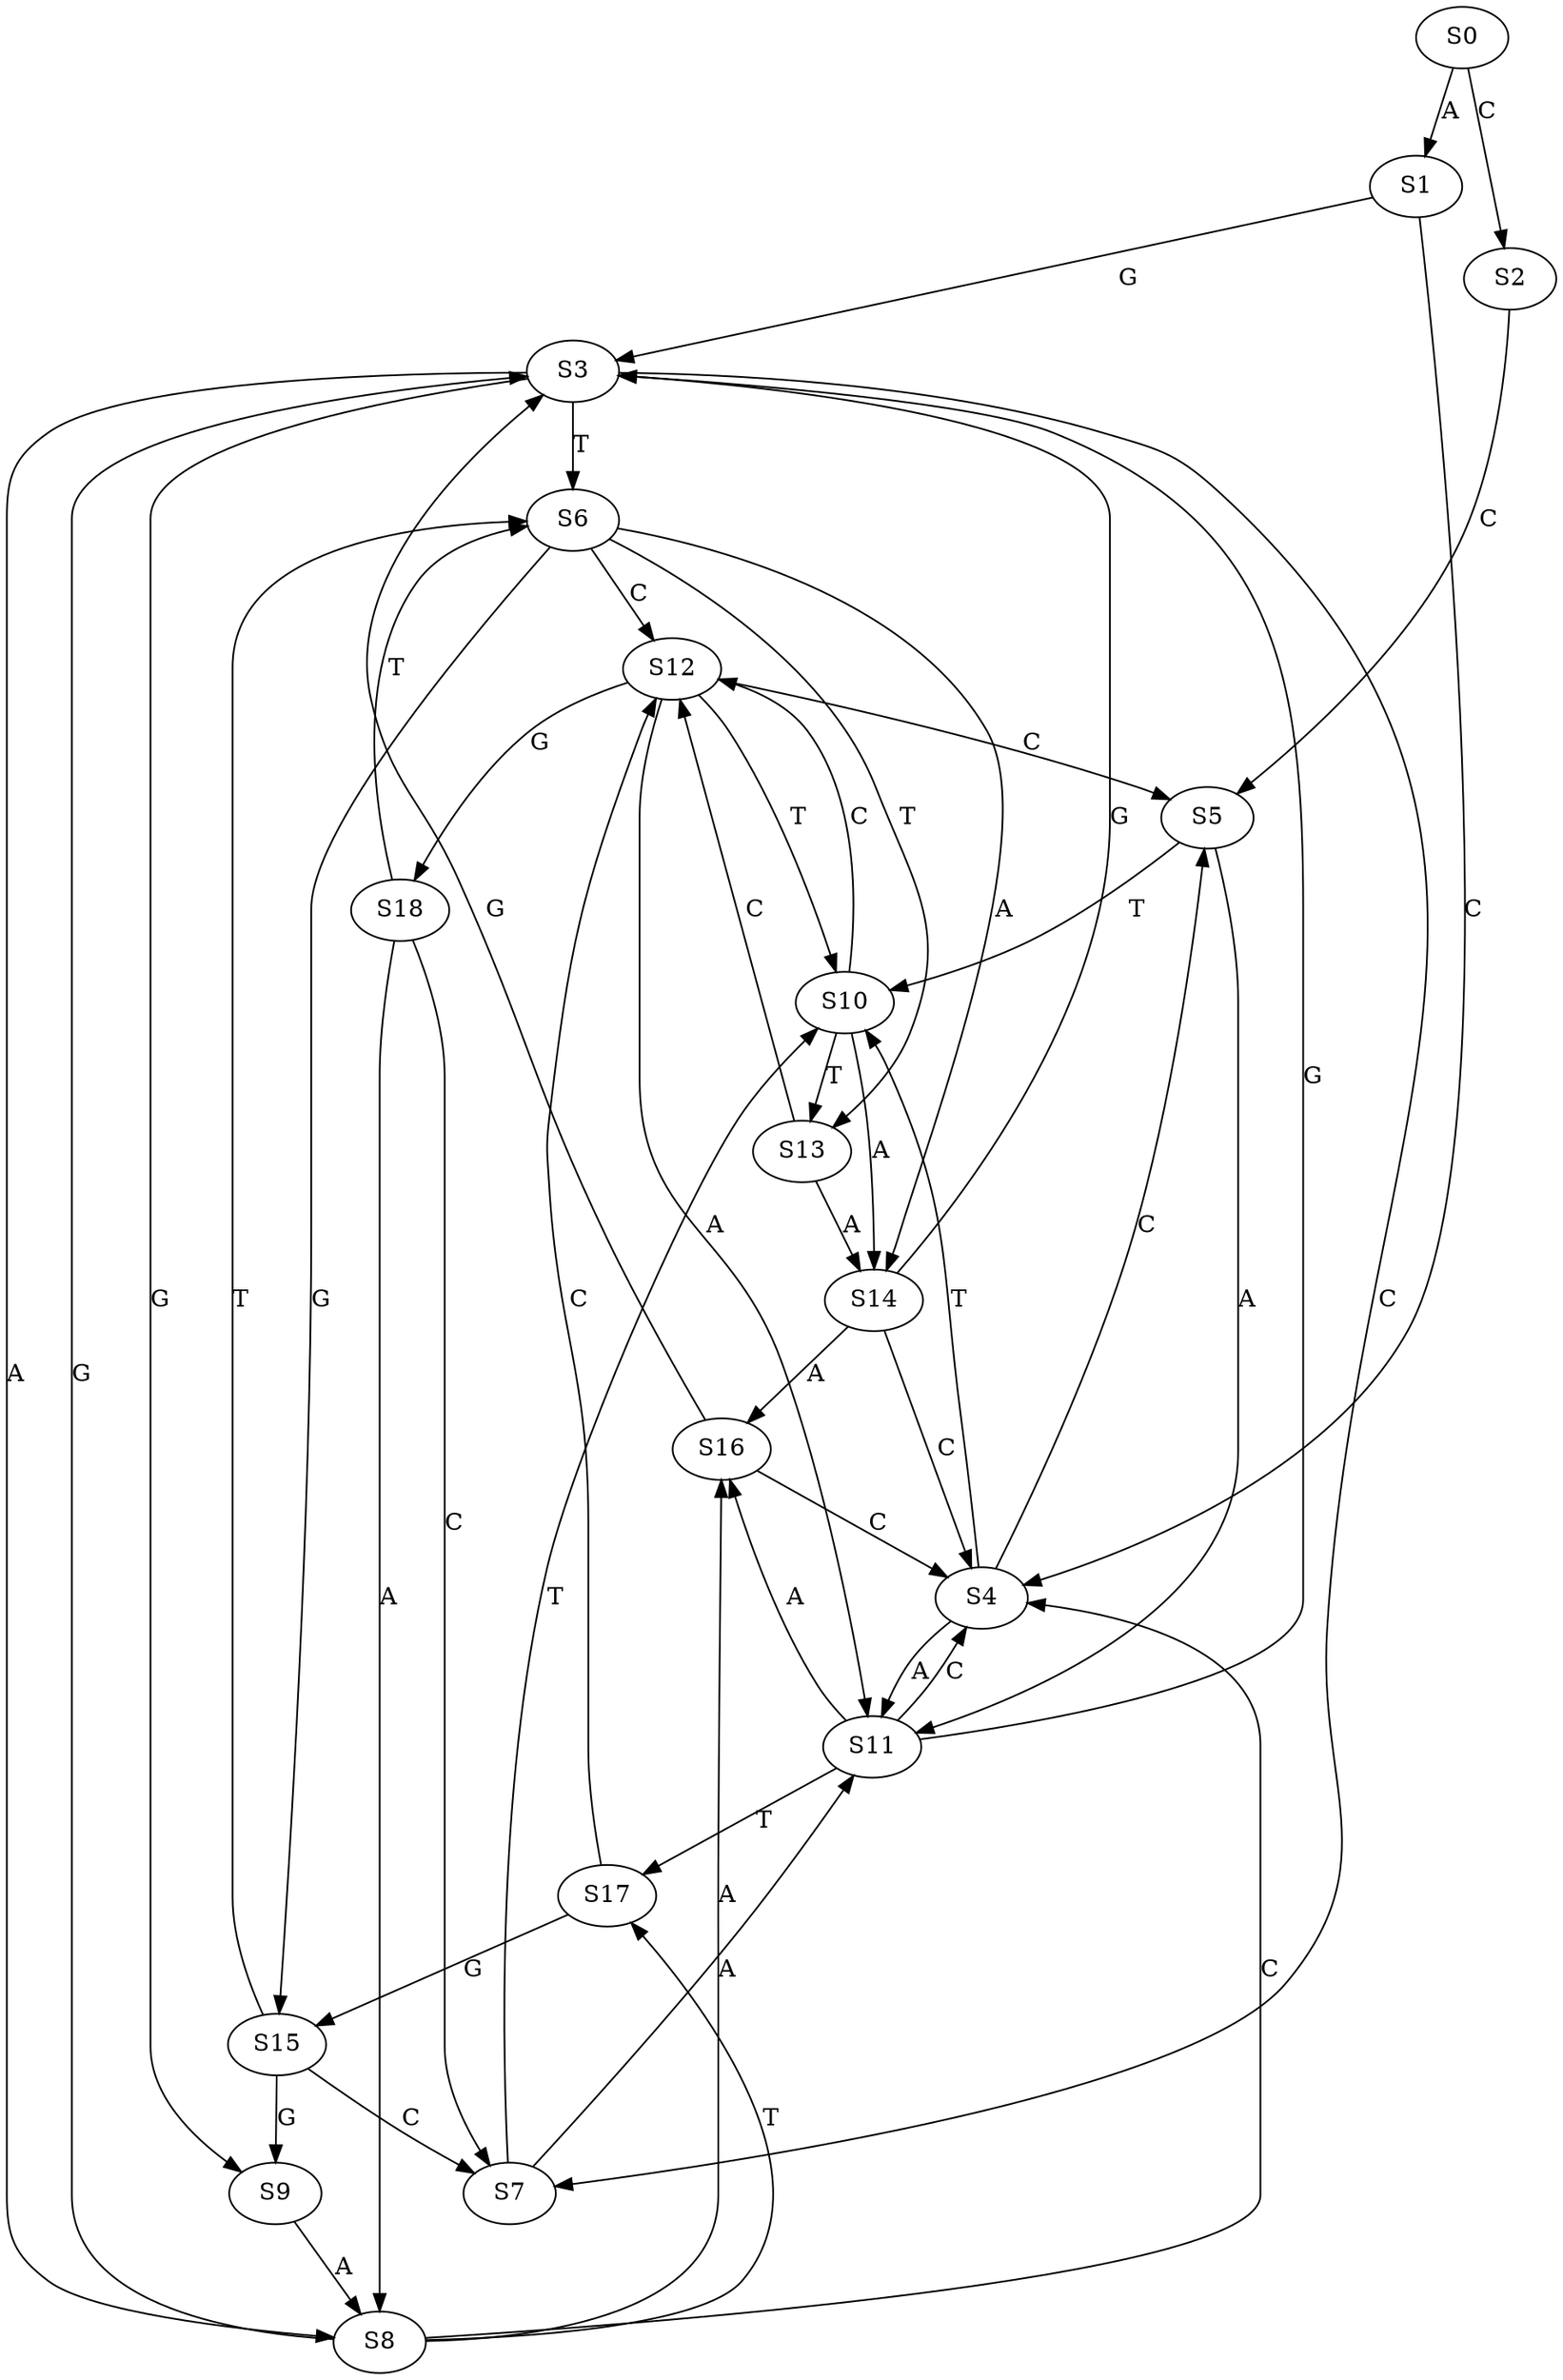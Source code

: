 strict digraph  {
	S0 -> S1 [ label = A ];
	S0 -> S2 [ label = C ];
	S1 -> S3 [ label = G ];
	S1 -> S4 [ label = C ];
	S2 -> S5 [ label = C ];
	S3 -> S6 [ label = T ];
	S3 -> S7 [ label = C ];
	S3 -> S8 [ label = A ];
	S3 -> S9 [ label = G ];
	S4 -> S5 [ label = C ];
	S4 -> S10 [ label = T ];
	S4 -> S11 [ label = A ];
	S5 -> S11 [ label = A ];
	S5 -> S10 [ label = T ];
	S6 -> S12 [ label = C ];
	S6 -> S13 [ label = T ];
	S6 -> S14 [ label = A ];
	S6 -> S15 [ label = G ];
	S7 -> S11 [ label = A ];
	S7 -> S10 [ label = T ];
	S8 -> S16 [ label = A ];
	S8 -> S17 [ label = T ];
	S8 -> S4 [ label = C ];
	S8 -> S3 [ label = G ];
	S9 -> S8 [ label = A ];
	S10 -> S13 [ label = T ];
	S10 -> S12 [ label = C ];
	S10 -> S14 [ label = A ];
	S11 -> S3 [ label = G ];
	S11 -> S17 [ label = T ];
	S11 -> S16 [ label = A ];
	S11 -> S4 [ label = C ];
	S12 -> S11 [ label = A ];
	S12 -> S5 [ label = C ];
	S12 -> S18 [ label = G ];
	S12 -> S10 [ label = T ];
	S13 -> S14 [ label = A ];
	S13 -> S12 [ label = C ];
	S14 -> S3 [ label = G ];
	S14 -> S4 [ label = C ];
	S14 -> S16 [ label = A ];
	S15 -> S7 [ label = C ];
	S15 -> S9 [ label = G ];
	S15 -> S6 [ label = T ];
	S16 -> S3 [ label = G ];
	S16 -> S4 [ label = C ];
	S17 -> S15 [ label = G ];
	S17 -> S12 [ label = C ];
	S18 -> S8 [ label = A ];
	S18 -> S6 [ label = T ];
	S18 -> S7 [ label = C ];
}
